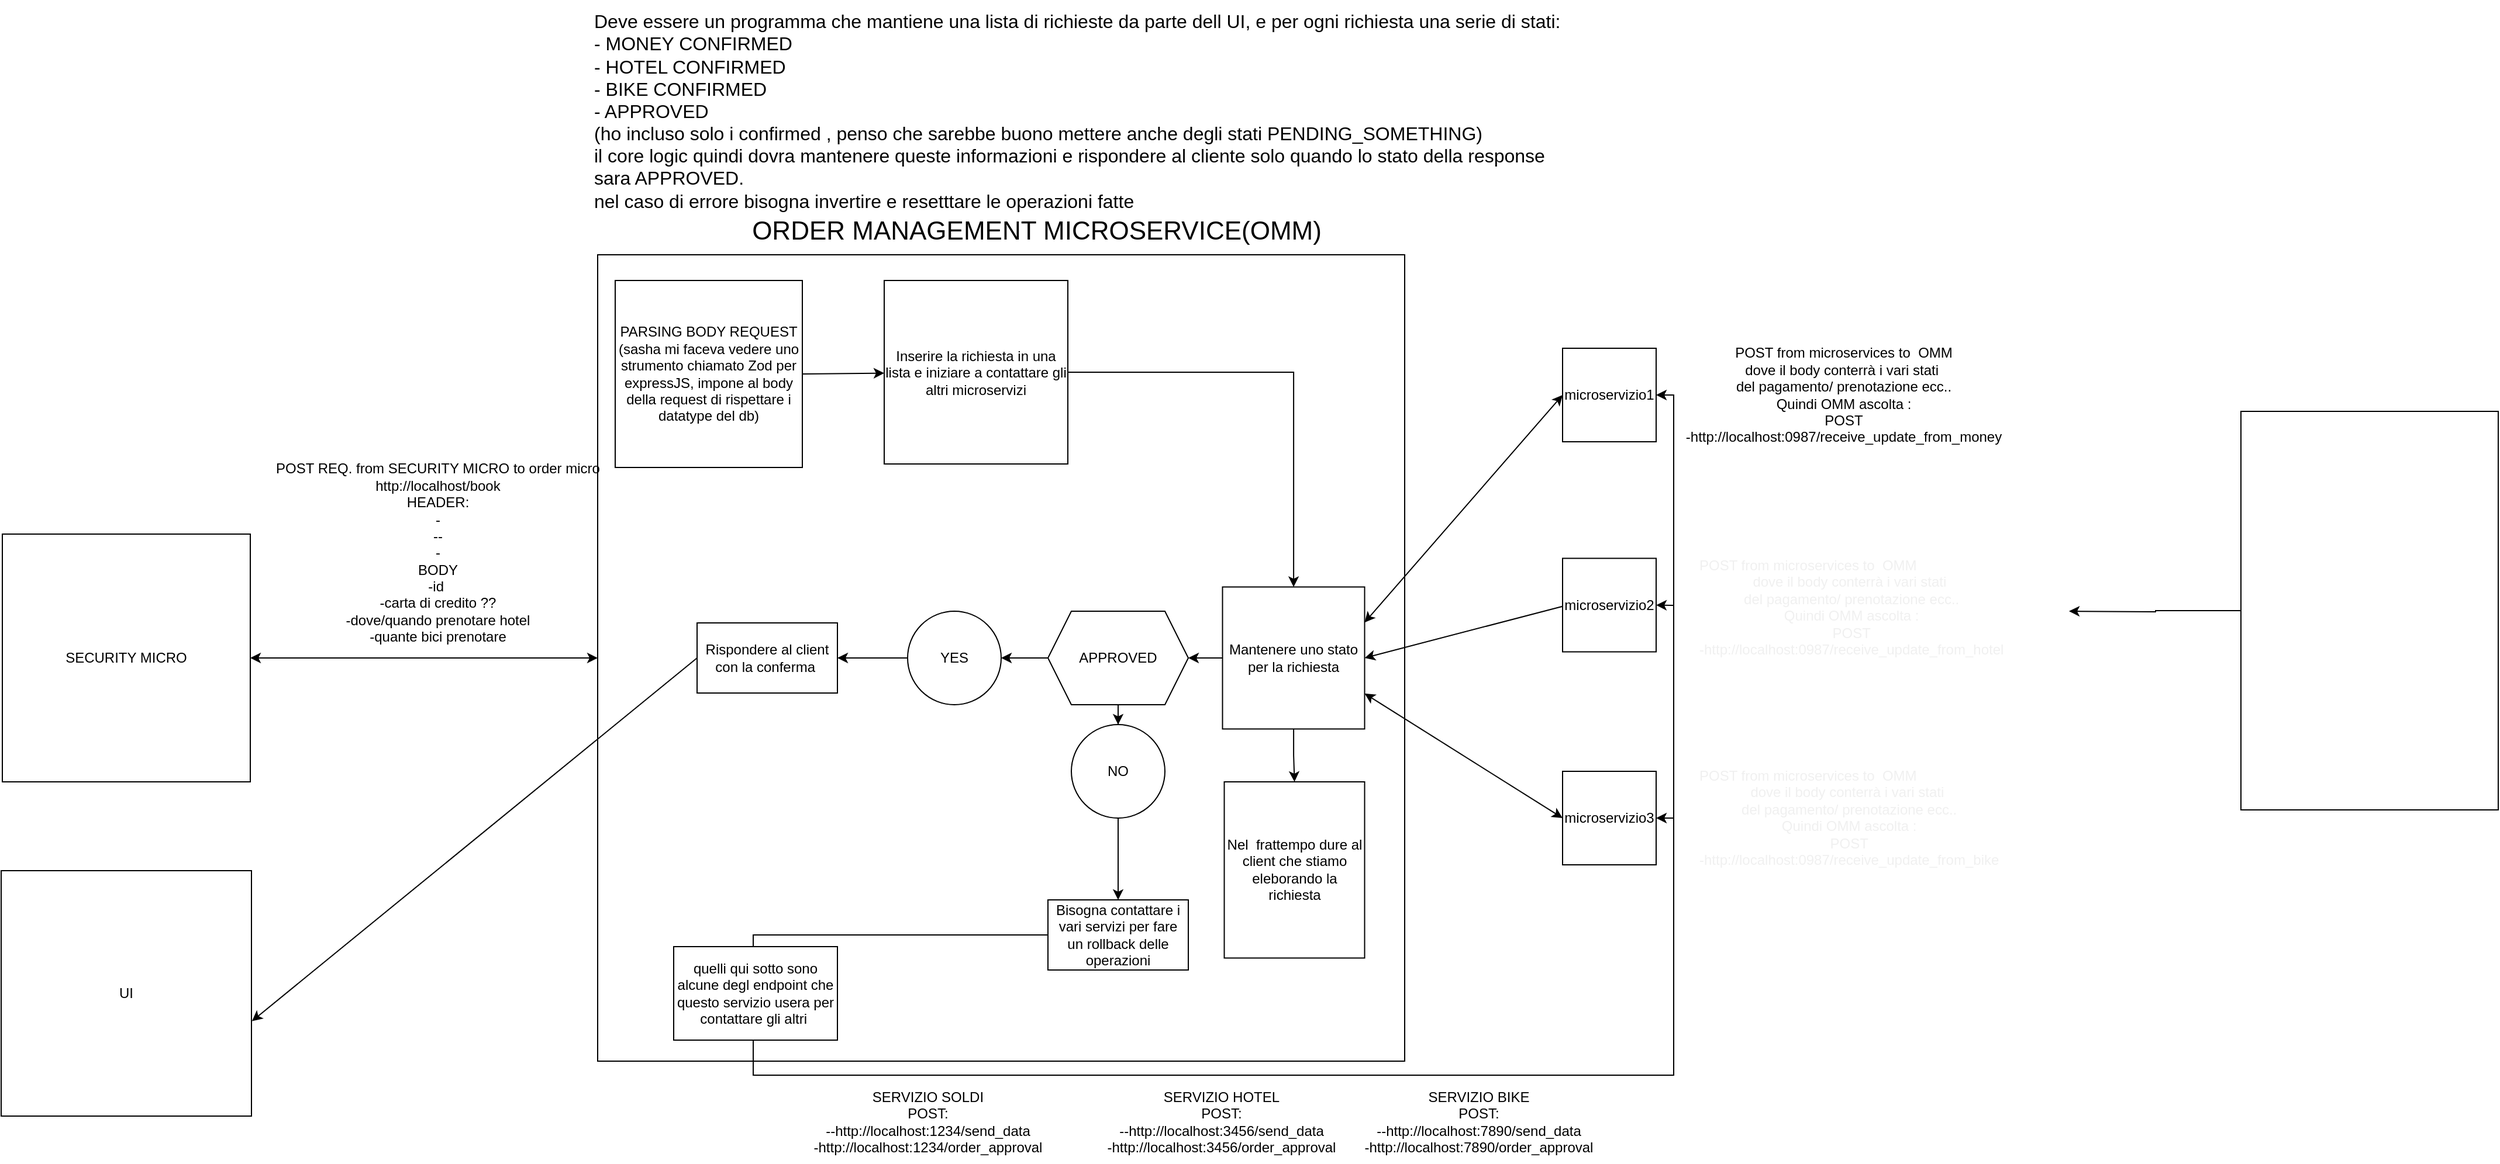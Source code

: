 <mxfile version="24.7.8" pages="2">
  <diagram name="Page-1" id="EsyxztQS6K-e0_OydsNi">
    <mxGraphModel dx="1791" dy="1681" grid="0" gridSize="10" guides="1" tooltips="1" connect="1" arrows="1" fold="1" page="1" pageScale="1" pageWidth="850" pageHeight="1100" math="0" shadow="0">
      <root>
        <mxCell id="0" />
        <mxCell id="1" parent="0" />
        <mxCell id="Ce53-nTc2lQ6ASdVfVSJ-1" value="" style="whiteSpace=wrap;html=1;aspect=fixed;fillStyle=hatch;movable=1;resizable=1;rotatable=1;deletable=1;editable=1;locked=0;connectable=1;" parent="1" vertex="1">
          <mxGeometry y="-842" width="690" height="690" as="geometry" />
        </mxCell>
        <mxCell id="Ce53-nTc2lQ6ASdVfVSJ-3" value="&lt;font style=&quot;font-size: 22px;&quot;&gt;ORDER MANAGEMENT MICROSERVICE(OMM)&lt;/font&gt;" style="text;html=1;align=center;verticalAlign=middle;resizable=1;points=[];autosize=1;strokeColor=none;fillColor=none;movable=1;rotatable=1;deletable=1;editable=1;locked=0;connectable=1;" parent="1" vertex="1">
          <mxGeometry x="120" y="-882" width="510" height="40" as="geometry" />
        </mxCell>
        <mxCell id="Ce53-nTc2lQ6ASdVfVSJ-5" value="&lt;font style=&quot;font-size: 16px;&quot;&gt;Deve essere un programma che mantiene una lista di richieste da parte dell UI, e per ogni richiesta una serie di stati:&lt;br&gt;&lt;/font&gt;&lt;div&gt;&lt;font style=&quot;font-size: 16px;&quot;&gt;- MONEY CONFIRMED&lt;/font&gt;&lt;/div&gt;&lt;div&gt;&lt;font style=&quot;font-size: 16px;&quot;&gt;- HOTEL CONFIRMED&lt;/font&gt;&lt;/div&gt;&lt;div&gt;&lt;font style=&quot;font-size: 16px;&quot;&gt;- BIKE CONFIRMED&lt;/font&gt;&lt;/div&gt;&lt;div&gt;&lt;font style=&quot;font-size: 16px;&quot;&gt;- APPROVED&amp;nbsp;&lt;/font&gt;&lt;/div&gt;&lt;div&gt;&lt;font style=&quot;font-size: 16px;&quot;&gt;(ho incluso solo i confirmed , penso che sarebbe buono mettere anche degli stati PENDING_SOMETHING)&lt;/font&gt;&lt;/div&gt;&lt;div&gt;&lt;font style=&quot;font-size: 16px;&quot;&gt;il core logic quindi dovra mantenere queste informazioni e rispondere al cliente solo quando lo stato della response&lt;/font&gt;&lt;/div&gt;&lt;div&gt;&lt;font style=&quot;font-size: 16px;&quot;&gt;sara APPROVED.&lt;/font&gt;&lt;/div&gt;&lt;div&gt;&lt;span style=&quot;font-size: 16px;&quot;&gt;nel caso di errore bisogna invertire e resetttare le operazioni fatte&lt;/span&gt;&lt;/div&gt;" style="text;html=1;align=left;verticalAlign=middle;resizable=1;points=[];autosize=1;strokeColor=none;fillColor=none;movable=1;rotatable=1;deletable=1;editable=1;locked=0;connectable=1;" parent="1" vertex="1">
          <mxGeometry x="-5" y="-1060" width="850" height="190" as="geometry" />
        </mxCell>
        <mxCell id="Ce53-nTc2lQ6ASdVfVSJ-6" value="SECURITY MICRO" style="whiteSpace=wrap;html=1;aspect=fixed;fillStyle=hatch;movable=1;resizable=1;rotatable=1;deletable=1;editable=1;locked=0;connectable=1;" parent="1" vertex="1">
          <mxGeometry x="-509" y="-603" width="212" height="212" as="geometry" />
        </mxCell>
        <mxCell id="Ce53-nTc2lQ6ASdVfVSJ-11" value="PARSING BODY REQUEST&lt;div&gt;(sasha mi faceva vedere uno strumento chiamato Zod per expressJS, impone al body della request di rispettare i datatype del db)&lt;/div&gt;" style="whiteSpace=wrap;html=1;aspect=fixed;movable=1;resizable=1;rotatable=1;deletable=1;editable=1;locked=0;connectable=1;" parent="1" vertex="1">
          <mxGeometry x="15" y="-820" width="160" height="160" as="geometry" />
        </mxCell>
        <mxCell id="Ce53-nTc2lQ6ASdVfVSJ-12" value="" style="endArrow=classic;html=1;rounded=0;exitX=1;exitY=0.5;exitDx=0;exitDy=0;movable=1;resizable=1;rotatable=1;deletable=1;editable=1;locked=0;connectable=1;" parent="1" source="Ce53-nTc2lQ6ASdVfVSJ-11" target="Ce53-nTc2lQ6ASdVfVSJ-13" edge="1">
          <mxGeometry width="50" height="50" relative="1" as="geometry">
            <mxPoint x="185" y="-490" as="sourcePoint" />
            <mxPoint x="235" y="-540" as="targetPoint" />
          </mxGeometry>
        </mxCell>
        <mxCell id="Ce53-nTc2lQ6ASdVfVSJ-15" value="" style="edgeStyle=orthogonalEdgeStyle;rounded=0;orthogonalLoop=1;jettySize=auto;html=1;movable=1;resizable=1;rotatable=1;deletable=1;editable=1;locked=0;connectable=1;" parent="1" source="Ce53-nTc2lQ6ASdVfVSJ-13" target="Ce53-nTc2lQ6ASdVfVSJ-14" edge="1">
          <mxGeometry relative="1" as="geometry" />
        </mxCell>
        <mxCell id="Ce53-nTc2lQ6ASdVfVSJ-13" value="Inserire la richiesta in una lista e iniziare a contattare gli altri microservizi" style="whiteSpace=wrap;html=1;aspect=fixed;movable=1;resizable=1;rotatable=1;deletable=1;editable=1;locked=0;connectable=1;" parent="1" vertex="1">
          <mxGeometry x="245" y="-820" width="157" height="157" as="geometry" />
        </mxCell>
        <mxCell id="Ce53-nTc2lQ6ASdVfVSJ-25" value="" style="edgeStyle=orthogonalEdgeStyle;rounded=0;orthogonalLoop=1;jettySize=auto;html=1;movable=1;resizable=1;rotatable=1;deletable=1;editable=1;locked=0;connectable=1;" parent="1" source="Ce53-nTc2lQ6ASdVfVSJ-14" target="Ce53-nTc2lQ6ASdVfVSJ-24" edge="1">
          <mxGeometry relative="1" as="geometry" />
        </mxCell>
        <mxCell id="Ce53-nTc2lQ6ASdVfVSJ-31" value="" style="edgeStyle=orthogonalEdgeStyle;rounded=0;orthogonalLoop=1;jettySize=auto;html=1;movable=1;resizable=1;rotatable=1;deletable=1;editable=1;locked=0;connectable=1;" parent="1" source="Ce53-nTc2lQ6ASdVfVSJ-14" target="Ce53-nTc2lQ6ASdVfVSJ-30" edge="1">
          <mxGeometry relative="1" as="geometry" />
        </mxCell>
        <mxCell id="Ce53-nTc2lQ6ASdVfVSJ-14" value="Mantenere uno stato per la richiesta" style="whiteSpace=wrap;html=1;aspect=fixed;movable=1;resizable=1;rotatable=1;deletable=1;editable=1;locked=0;connectable=1;" parent="1" vertex="1">
          <mxGeometry x="534.25" y="-557.75" width="121.5" height="121.5" as="geometry" />
        </mxCell>
        <mxCell id="Ce53-nTc2lQ6ASdVfVSJ-17" value="" style="endArrow=classic;startArrow=classic;html=1;rounded=0;exitX=1;exitY=0.25;exitDx=0;exitDy=0;entryX=0;entryY=0.5;entryDx=0;entryDy=0;movable=1;resizable=1;rotatable=1;deletable=1;editable=1;locked=0;connectable=1;" parent="1" source="Ce53-nTc2lQ6ASdVfVSJ-14" target="Ce53-nTc2lQ6ASdVfVSJ-20" edge="1">
          <mxGeometry width="50" height="50" relative="1" as="geometry">
            <mxPoint x="546.5" y="-577" as="sourcePoint" />
            <mxPoint x="835" y="-737" as="targetPoint" />
          </mxGeometry>
        </mxCell>
        <mxCell id="Ce53-nTc2lQ6ASdVfVSJ-18" value="" style="endArrow=classic;startArrow=classic;html=1;rounded=0;exitX=1;exitY=0.75;exitDx=0;exitDy=0;entryX=0;entryY=0.5;entryDx=0;entryDy=0;movable=1;resizable=1;rotatable=1;deletable=1;editable=1;locked=0;connectable=1;" parent="1" source="Ce53-nTc2lQ6ASdVfVSJ-14" target="Ce53-nTc2lQ6ASdVfVSJ-22" edge="1">
          <mxGeometry width="50" height="50" relative="1" as="geometry">
            <mxPoint x="546.5" y="-510" as="sourcePoint" />
            <mxPoint x="825" y="-370" as="targetPoint" />
          </mxGeometry>
        </mxCell>
        <mxCell id="Ce53-nTc2lQ6ASdVfVSJ-19" value="" style="endArrow=classic;startArrow=classic;html=1;rounded=0;exitX=1;exitY=0.5;exitDx=0;exitDy=0;movable=1;resizable=1;rotatable=1;deletable=1;editable=1;locked=0;connectable=1;" parent="1" source="Ce53-nTc2lQ6ASdVfVSJ-14" edge="1">
          <mxGeometry width="50" height="50" relative="1" as="geometry">
            <mxPoint x="665" y="-524.25" as="sourcePoint" />
            <mxPoint x="855" y="-549" as="targetPoint" />
          </mxGeometry>
        </mxCell>
        <mxCell id="Ce53-nTc2lQ6ASdVfVSJ-20" value="microservizio1" style="whiteSpace=wrap;html=1;aspect=fixed;movable=1;resizable=1;rotatable=1;deletable=1;editable=1;locked=0;connectable=1;" parent="1" vertex="1">
          <mxGeometry x="825" y="-762" width="80" height="80" as="geometry" />
        </mxCell>
        <mxCell id="Ce53-nTc2lQ6ASdVfVSJ-21" value="microservizio2" style="whiteSpace=wrap;html=1;aspect=fixed;movable=1;resizable=1;rotatable=1;deletable=1;editable=1;locked=0;connectable=1;" parent="1" vertex="1">
          <mxGeometry x="825" y="-582.25" width="80" height="80" as="geometry" />
        </mxCell>
        <mxCell id="Ce53-nTc2lQ6ASdVfVSJ-22" value="microservizio3" style="whiteSpace=wrap;html=1;aspect=fixed;movable=1;resizable=1;rotatable=1;deletable=1;editable=1;locked=0;connectable=1;" parent="1" vertex="1">
          <mxGeometry x="825" y="-400" width="80" height="80" as="geometry" />
        </mxCell>
        <mxCell id="Ce53-nTc2lQ6ASdVfVSJ-27" value="" style="edgeStyle=orthogonalEdgeStyle;rounded=0;orthogonalLoop=1;jettySize=auto;html=1;movable=1;resizable=1;rotatable=1;deletable=1;editable=1;locked=0;connectable=1;" parent="1" source="Ce53-nTc2lQ6ASdVfVSJ-24" target="Ce53-nTc2lQ6ASdVfVSJ-26" edge="1">
          <mxGeometry relative="1" as="geometry" />
        </mxCell>
        <mxCell id="Ce53-nTc2lQ6ASdVfVSJ-29" value="" style="edgeStyle=orthogonalEdgeStyle;rounded=0;orthogonalLoop=1;jettySize=auto;html=1;movable=1;resizable=1;rotatable=1;deletable=1;editable=1;locked=0;connectable=1;" parent="1" source="Ce53-nTc2lQ6ASdVfVSJ-24" target="Ce53-nTc2lQ6ASdVfVSJ-28" edge="1">
          <mxGeometry relative="1" as="geometry" />
        </mxCell>
        <mxCell id="Ce53-nTc2lQ6ASdVfVSJ-24" value="APPROVED" style="shape=hexagon;perimeter=hexagonPerimeter2;whiteSpace=wrap;html=1;fixedSize=1;movable=1;resizable=1;rotatable=1;deletable=1;editable=1;locked=0;connectable=1;" parent="1" vertex="1">
          <mxGeometry x="385" y="-537" width="120" height="80" as="geometry" />
        </mxCell>
        <mxCell id="Ce53-nTc2lQ6ASdVfVSJ-33" value="" style="edgeStyle=orthogonalEdgeStyle;rounded=0;orthogonalLoop=1;jettySize=auto;html=1;movable=1;resizable=1;rotatable=1;deletable=1;editable=1;locked=0;connectable=1;" parent="1" source="Ce53-nTc2lQ6ASdVfVSJ-26" target="Ce53-nTc2lQ6ASdVfVSJ-32" edge="1">
          <mxGeometry relative="1" as="geometry" />
        </mxCell>
        <mxCell id="Ce53-nTc2lQ6ASdVfVSJ-26" value="YES" style="ellipse;whiteSpace=wrap;html=1;movable=1;resizable=1;rotatable=1;deletable=1;editable=1;locked=0;connectable=1;" parent="1" vertex="1">
          <mxGeometry x="265" y="-537" width="80" height="80" as="geometry" />
        </mxCell>
        <mxCell id="Ce53-nTc2lQ6ASdVfVSJ-36" value="" style="edgeStyle=orthogonalEdgeStyle;rounded=0;orthogonalLoop=1;jettySize=auto;html=1;movable=1;resizable=1;rotatable=1;deletable=1;editable=1;locked=0;connectable=1;" parent="1" source="Ce53-nTc2lQ6ASdVfVSJ-28" target="Ce53-nTc2lQ6ASdVfVSJ-35" edge="1">
          <mxGeometry relative="1" as="geometry" />
        </mxCell>
        <mxCell id="Ce53-nTc2lQ6ASdVfVSJ-28" value="NO" style="ellipse;whiteSpace=wrap;html=1;movable=1;resizable=1;rotatable=1;deletable=1;editable=1;locked=0;connectable=1;" parent="1" vertex="1">
          <mxGeometry x="405" y="-440" width="80" height="80" as="geometry" />
        </mxCell>
        <mxCell id="Ce53-nTc2lQ6ASdVfVSJ-30" value="Nel&amp;nbsp; frattempo dure al client che stiamo eleborando la richiesta" style="whiteSpace=wrap;html=1;movable=1;resizable=1;rotatable=1;deletable=1;editable=1;locked=0;connectable=1;" parent="1" vertex="1">
          <mxGeometry x="535.75" y="-391" width="120" height="150.75" as="geometry" />
        </mxCell>
        <mxCell id="Ce53-nTc2lQ6ASdVfVSJ-32" value="Rispondere al client con la conferma&amp;nbsp;" style="whiteSpace=wrap;html=1;movable=1;resizable=1;rotatable=1;deletable=1;editable=1;locked=0;connectable=1;" parent="1" vertex="1">
          <mxGeometry x="85" y="-527" width="120" height="60" as="geometry" />
        </mxCell>
        <mxCell id="Ce53-nTc2lQ6ASdVfVSJ-41" style="edgeStyle=orthogonalEdgeStyle;rounded=0;orthogonalLoop=1;jettySize=auto;html=1;exitX=0;exitY=0.5;exitDx=0;exitDy=0;entryX=1;entryY=0.5;entryDx=0;entryDy=0;movable=1;resizable=1;rotatable=1;deletable=1;editable=1;locked=0;connectable=1;" parent="1" source="rvgjScv6DP8aOiQ79GuQ-5" target="Ce53-nTc2lQ6ASdVfVSJ-20" edge="1">
          <mxGeometry relative="1" as="geometry">
            <Array as="points">
              <mxPoint x="133" y="-210" />
              <mxPoint x="133" y="-140" />
              <mxPoint x="920" y="-140" />
              <mxPoint x="920" y="-722" />
            </Array>
          </mxGeometry>
        </mxCell>
        <mxCell id="Ce53-nTc2lQ6ASdVfVSJ-35" value="Bisogna contattare i vari servizi per fare un rollback delle operazioni" style="whiteSpace=wrap;html=1;movable=1;resizable=1;rotatable=1;deletable=1;editable=1;locked=0;connectable=1;" parent="1" vertex="1">
          <mxGeometry x="385" y="-290" width="120" height="60" as="geometry" />
        </mxCell>
        <mxCell id="BVQOmahpqfi0wn1Eic5L-1" value="" style="endArrow=classic;startArrow=classic;html=1;rounded=0;entryX=0;entryY=0.5;entryDx=0;entryDy=0;exitX=1;exitY=0.5;exitDx=0;exitDy=0;" parent="1" source="Ce53-nTc2lQ6ASdVfVSJ-6" target="Ce53-nTc2lQ6ASdVfVSJ-1" edge="1">
          <mxGeometry width="50" height="50" relative="1" as="geometry">
            <mxPoint x="-152" y="-490" as="sourcePoint" />
            <mxPoint x="-102" y="-540" as="targetPoint" />
          </mxGeometry>
        </mxCell>
        <mxCell id="BVQOmahpqfi0wn1Eic5L-4" value="" style="endArrow=classic;html=1;rounded=0;exitX=0;exitY=0.5;exitDx=0;exitDy=0;entryX=1.002;entryY=0.613;entryDx=0;entryDy=0;entryPerimeter=0;" parent="1" source="Ce53-nTc2lQ6ASdVfVSJ-32" target="rvgjScv6DP8aOiQ79GuQ-1" edge="1">
          <mxGeometry width="50" height="50" relative="1" as="geometry">
            <mxPoint x="33" y="-502.25" as="sourcePoint" />
            <mxPoint x="-237" y="-280" as="targetPoint" />
          </mxGeometry>
        </mxCell>
        <mxCell id="lGpJrID41Ef6McI33P2j-1" value="&lt;div&gt;POST REQ. from SECURITY MICRO to order micro&lt;/div&gt;http://localhost/book&lt;div&gt;HEADER:&lt;/div&gt;&lt;div&gt;-&lt;/div&gt;&lt;div&gt;--&lt;/div&gt;&lt;div&gt;-&lt;/div&gt;&lt;div&gt;BODY&lt;/div&gt;&lt;div&gt;-id&amp;nbsp;&lt;/div&gt;&lt;div&gt;-carta di credito ??&lt;/div&gt;&lt;div&gt;-dove/quando prenotare hotel&lt;/div&gt;&lt;div&gt;-quante bici prenotare&lt;/div&gt;" style="text;html=1;align=center;verticalAlign=middle;resizable=0;points=[];autosize=1;strokeColor=none;fillColor=none;" parent="1" vertex="1">
          <mxGeometry x="-287" y="-672.25" width="300" height="170" as="geometry" />
        </mxCell>
        <mxCell id="rvgjScv6DP8aOiQ79GuQ-1" value="UI" style="whiteSpace=wrap;html=1;" parent="1" vertex="1">
          <mxGeometry x="-510" y="-315" width="214" height="210" as="geometry" />
        </mxCell>
        <mxCell id="rvgjScv6DP8aOiQ79GuQ-2" value="SERVIZIO SOLDI&lt;div&gt;POST:&lt;/div&gt;&lt;div&gt;-&lt;span style=&quot;background-color: initial;&quot;&gt;-http://localhost:1234/&lt;/span&gt;&lt;span style=&quot;background-color: initial;&quot;&gt;send_data&lt;/span&gt;&lt;/div&gt;&lt;div&gt;-http://localhost:1234/order_approval&lt;/div&gt;" style="text;html=1;align=center;verticalAlign=middle;resizable=0;points=[];autosize=1;strokeColor=none;fillColor=none;" parent="1" vertex="1">
          <mxGeometry x="172" y="-135" width="220" height="70" as="geometry" />
        </mxCell>
        <mxCell id="rvgjScv6DP8aOiQ79GuQ-3" value="SERVIZIO HOTEL&lt;div&gt;POST:&lt;/div&gt;&lt;div&gt;-&lt;span style=&quot;background-color: initial;&quot;&gt;-http://localhost:3456/&lt;/span&gt;&lt;span style=&quot;background-color: initial;&quot;&gt;send_data&lt;/span&gt;&lt;/div&gt;&lt;div&gt;-http://localhost:3456/order_approval&lt;/div&gt;" style="text;html=1;align=center;verticalAlign=middle;resizable=0;points=[];autosize=1;strokeColor=none;fillColor=none;" parent="1" vertex="1">
          <mxGeometry x="423" y="-135" width="220" height="70" as="geometry" />
        </mxCell>
        <mxCell id="rvgjScv6DP8aOiQ79GuQ-4" value="SERVIZIO BIKE&lt;div&gt;POST:&lt;/div&gt;&lt;div&gt;-&lt;span style=&quot;background-color: initial;&quot;&gt;-http://localhost:7890/&lt;/span&gt;&lt;span style=&quot;background-color: initial;&quot;&gt;send_data&lt;/span&gt;&lt;/div&gt;&lt;div&gt;-http://localhost:7890/order_approval&lt;/div&gt;" style="text;html=1;align=center;verticalAlign=middle;resizable=0;points=[];autosize=1;strokeColor=none;fillColor=none;" parent="1" vertex="1">
          <mxGeometry x="643" y="-135" width="220" height="70" as="geometry" />
        </mxCell>
        <mxCell id="rvgjScv6DP8aOiQ79GuQ-6" value="" style="edgeStyle=orthogonalEdgeStyle;rounded=0;orthogonalLoop=1;jettySize=auto;html=1;exitX=0;exitY=0.5;exitDx=0;exitDy=0;entryX=1;entryY=0.5;entryDx=0;entryDy=0;movable=1;resizable=1;rotatable=1;deletable=1;editable=1;locked=0;connectable=1;" parent="1" source="Ce53-nTc2lQ6ASdVfVSJ-35" target="rvgjScv6DP8aOiQ79GuQ-5" edge="1">
          <mxGeometry relative="1" as="geometry">
            <mxPoint x="385" y="-260" as="sourcePoint" />
            <mxPoint x="905" y="-722" as="targetPoint" />
            <Array as="points">
              <mxPoint x="133" y="-260" />
            </Array>
          </mxGeometry>
        </mxCell>
        <mxCell id="rvgjScv6DP8aOiQ79GuQ-5" value="quelli qui sotto sono alcune degl endpoint che questo servizio usera per contattare gli altri&amp;nbsp;" style="rounded=0;whiteSpace=wrap;html=1;" parent="1" vertex="1">
          <mxGeometry x="65" y="-250" width="140" height="80" as="geometry" />
        </mxCell>
        <mxCell id="rvgjScv6DP8aOiQ79GuQ-10" value="" style="endArrow=classic;html=1;rounded=0;entryX=1;entryY=0.5;entryDx=0;entryDy=0;" parent="1" target="Ce53-nTc2lQ6ASdVfVSJ-21" edge="1">
          <mxGeometry width="50" height="50" relative="1" as="geometry">
            <mxPoint x="920" y="-542" as="sourcePoint" />
            <mxPoint x="980" y="-587" as="targetPoint" />
          </mxGeometry>
        </mxCell>
        <mxCell id="rvgjScv6DP8aOiQ79GuQ-11" value="" style="endArrow=classic;html=1;rounded=0;entryX=1;entryY=0.5;entryDx=0;entryDy=0;" parent="1" edge="1">
          <mxGeometry width="50" height="50" relative="1" as="geometry">
            <mxPoint x="920" y="-360" as="sourcePoint" />
            <mxPoint x="905" y="-360" as="targetPoint" />
          </mxGeometry>
        </mxCell>
        <mxCell id="rvgjScv6DP8aOiQ79GuQ-13" value="POST from microservices to&amp;nbsp; OMM&lt;div&gt;dove il body conterrà i vari stati&amp;nbsp;&lt;/div&gt;&lt;div&gt;del pagamento/ prenotazione ecc..&lt;/div&gt;&lt;div&gt;Quindi OMM ascolta :&lt;/div&gt;&lt;div&gt;POST&lt;/div&gt;&lt;div&gt;-http://localhost:0987/receive_update_from_money&lt;/div&gt;" style="text;html=1;align=center;verticalAlign=middle;resizable=0;points=[];autosize=1;strokeColor=none;fillColor=none;" parent="1" vertex="1">
          <mxGeometry x="920" y="-772.25" width="290" height="100" as="geometry" />
        </mxCell>
        <mxCell id="rvgjScv6DP8aOiQ79GuQ-14" value="&lt;span style=&quot;color: rgb(240, 240, 240); font-family: Helvetica; font-size: 12px; font-style: normal; font-variant-ligatures: normal; font-variant-caps: normal; font-weight: 400; letter-spacing: normal; orphans: 2; text-align: center; text-indent: 0px; text-transform: none; widows: 2; word-spacing: 0px; -webkit-text-stroke-width: 0px; white-space: nowrap; text-decoration-thickness: initial; text-decoration-style: initial; text-decoration-color: initial; float: none; display: inline !important;&quot;&gt;POST from microservices to&amp;nbsp; OMM&lt;/span&gt;&lt;div style=&quot;forced-color-adjust: none; border-color: rgb(0, 0, 0); color: rgb(240, 240, 240); font-family: Helvetica; font-size: 12px; font-style: normal; font-variant-ligatures: normal; font-variant-caps: normal; font-weight: 400; letter-spacing: normal; orphans: 2; text-align: center; text-indent: 0px; text-transform: none; widows: 2; word-spacing: 0px; -webkit-text-stroke-width: 0px; white-space: nowrap; text-decoration-thickness: initial; text-decoration-style: initial; text-decoration-color: initial;&quot;&gt;dove il body conterrà i vari stati&amp;nbsp;&lt;/div&gt;&lt;div style=&quot;forced-color-adjust: none; border-color: rgb(0, 0, 0); color: rgb(240, 240, 240); font-family: Helvetica; font-size: 12px; font-style: normal; font-variant-ligatures: normal; font-variant-caps: normal; font-weight: 400; letter-spacing: normal; orphans: 2; text-align: center; text-indent: 0px; text-transform: none; widows: 2; word-spacing: 0px; -webkit-text-stroke-width: 0px; white-space: nowrap; text-decoration-thickness: initial; text-decoration-style: initial; text-decoration-color: initial;&quot;&gt;del pagamento/ prenotazione ecc..&lt;/div&gt;&lt;div style=&quot;forced-color-adjust: none; border-color: rgb(0, 0, 0); color: rgb(240, 240, 240); font-family: Helvetica; font-size: 12px; font-style: normal; font-variant-ligatures: normal; font-variant-caps: normal; font-weight: 400; letter-spacing: normal; orphans: 2; text-align: center; text-indent: 0px; text-transform: none; widows: 2; word-spacing: 0px; -webkit-text-stroke-width: 0px; white-space: nowrap; text-decoration-thickness: initial; text-decoration-style: initial; text-decoration-color: initial;&quot;&gt;Quindi OMM ascolta :&lt;/div&gt;&lt;div style=&quot;forced-color-adjust: none; border-color: rgb(0, 0, 0); color: rgb(240, 240, 240); font-family: Helvetica; font-size: 12px; font-style: normal; font-variant-ligatures: normal; font-variant-caps: normal; font-weight: 400; letter-spacing: normal; orphans: 2; text-align: center; text-indent: 0px; text-transform: none; widows: 2; word-spacing: 0px; -webkit-text-stroke-width: 0px; white-space: nowrap; text-decoration-thickness: initial; text-decoration-style: initial; text-decoration-color: initial;&quot;&gt;POST&lt;/div&gt;&lt;div style=&quot;forced-color-adjust: none; border-color: rgb(0, 0, 0); color: rgb(240, 240, 240); font-family: Helvetica; font-size: 12px; font-style: normal; font-variant-ligatures: normal; font-variant-caps: normal; font-weight: 400; letter-spacing: normal; orphans: 2; text-align: center; text-indent: 0px; text-transform: none; widows: 2; word-spacing: 0px; -webkit-text-stroke-width: 0px; white-space: nowrap; text-decoration-thickness: initial; text-decoration-style: initial; text-decoration-color: initial;&quot;&gt;-http://localhost:0987/receive_update_from_hotel&lt;/div&gt;" style="text;whiteSpace=wrap;html=1;fillColor=none;labelBackgroundColor=default;" parent="1" vertex="1">
          <mxGeometry x="940" y="-590" width="300" height="110" as="geometry" />
        </mxCell>
        <mxCell id="rvgjScv6DP8aOiQ79GuQ-15" value="&lt;span style=&quot;color: rgb(240, 240, 240); font-family: Helvetica; font-size: 12px; font-style: normal; font-variant-ligatures: normal; font-variant-caps: normal; font-weight: 400; letter-spacing: normal; orphans: 2; text-align: center; text-indent: 0px; text-transform: none; widows: 2; word-spacing: 0px; -webkit-text-stroke-width: 0px; white-space: nowrap; text-decoration-thickness: initial; text-decoration-style: initial; text-decoration-color: initial; float: none; display: inline !important;&quot;&gt;POST from microservices to&amp;nbsp; OMM&lt;/span&gt;&lt;div style=&quot;forced-color-adjust: none; border-color: rgb(0, 0, 0); color: rgb(240, 240, 240); font-family: Helvetica; font-size: 12px; font-style: normal; font-variant-ligatures: normal; font-variant-caps: normal; font-weight: 400; letter-spacing: normal; orphans: 2; text-align: center; text-indent: 0px; text-transform: none; widows: 2; word-spacing: 0px; -webkit-text-stroke-width: 0px; white-space: nowrap; text-decoration-thickness: initial; text-decoration-style: initial; text-decoration-color: initial;&quot;&gt;dove il body conterrà i vari stati&amp;nbsp;&lt;/div&gt;&lt;div style=&quot;forced-color-adjust: none; border-color: rgb(0, 0, 0); color: rgb(240, 240, 240); font-family: Helvetica; font-size: 12px; font-style: normal; font-variant-ligatures: normal; font-variant-caps: normal; font-weight: 400; letter-spacing: normal; orphans: 2; text-align: center; text-indent: 0px; text-transform: none; widows: 2; word-spacing: 0px; -webkit-text-stroke-width: 0px; white-space: nowrap; text-decoration-thickness: initial; text-decoration-style: initial; text-decoration-color: initial;&quot;&gt;del pagamento/ prenotazione ecc..&lt;/div&gt;&lt;div style=&quot;forced-color-adjust: none; border-color: rgb(0, 0, 0); color: rgb(240, 240, 240); font-family: Helvetica; font-size: 12px; font-style: normal; font-variant-ligatures: normal; font-variant-caps: normal; font-weight: 400; letter-spacing: normal; orphans: 2; text-align: center; text-indent: 0px; text-transform: none; widows: 2; word-spacing: 0px; -webkit-text-stroke-width: 0px; white-space: nowrap; text-decoration-thickness: initial; text-decoration-style: initial; text-decoration-color: initial;&quot;&gt;Quindi OMM ascolta :&lt;/div&gt;&lt;div style=&quot;forced-color-adjust: none; border-color: rgb(0, 0, 0); color: rgb(240, 240, 240); font-family: Helvetica; font-size: 12px; font-style: normal; font-variant-ligatures: normal; font-variant-caps: normal; font-weight: 400; letter-spacing: normal; orphans: 2; text-align: center; text-indent: 0px; text-transform: none; widows: 2; word-spacing: 0px; -webkit-text-stroke-width: 0px; white-space: nowrap; text-decoration-thickness: initial; text-decoration-style: initial; text-decoration-color: initial;&quot;&gt;POST&lt;/div&gt;&lt;div style=&quot;forced-color-adjust: none; border-color: rgb(0, 0, 0); color: rgb(240, 240, 240); font-family: Helvetica; font-size: 12px; font-style: normal; font-variant-ligatures: normal; font-variant-caps: normal; font-weight: 400; letter-spacing: normal; orphans: 2; text-align: center; text-indent: 0px; text-transform: none; widows: 2; word-spacing: 0px; -webkit-text-stroke-width: 0px; white-space: nowrap; text-decoration-thickness: initial; text-decoration-style: initial; text-decoration-color: initial;&quot;&gt;-http://localhost:0987/receive_update_from_bike&lt;/div&gt;" style="text;whiteSpace=wrap;html=1;fillColor=none;fillStyle=hatch;labelBackgroundColor=default;" parent="1" vertex="1">
          <mxGeometry x="940" y="-410" width="300" height="110" as="geometry" />
        </mxCell>
        <mxCell id="rvgjScv6DP8aOiQ79GuQ-19" value="" style="edgeStyle=orthogonalEdgeStyle;rounded=0;orthogonalLoop=1;jettySize=auto;html=1;" parent="1" source="rvgjScv6DP8aOiQ79GuQ-17" edge="1">
          <mxGeometry relative="1" as="geometry">
            <mxPoint x="1258" y="-537" as="targetPoint" />
          </mxGeometry>
        </mxCell>
        <mxCell id="rvgjScv6DP8aOiQ79GuQ-17" value="" style="whiteSpace=wrap;html=1;" parent="1" vertex="1">
          <mxGeometry x="1405" y="-708" width="220" height="341" as="geometry" />
        </mxCell>
      </root>
    </mxGraphModel>
  </diagram>
  <diagram id="LtVbVTqKXjIG8s5d_OOF" name="Page-2">
    <mxGraphModel dx="1364" dy="843" grid="1" gridSize="10" guides="1" tooltips="1" connect="1" arrows="1" fold="1" page="1" pageScale="1" pageWidth="850" pageHeight="1100" math="0" shadow="0">
      <root>
        <mxCell id="0" />
        <mxCell id="1" parent="0" />
      </root>
    </mxGraphModel>
  </diagram>
</mxfile>
